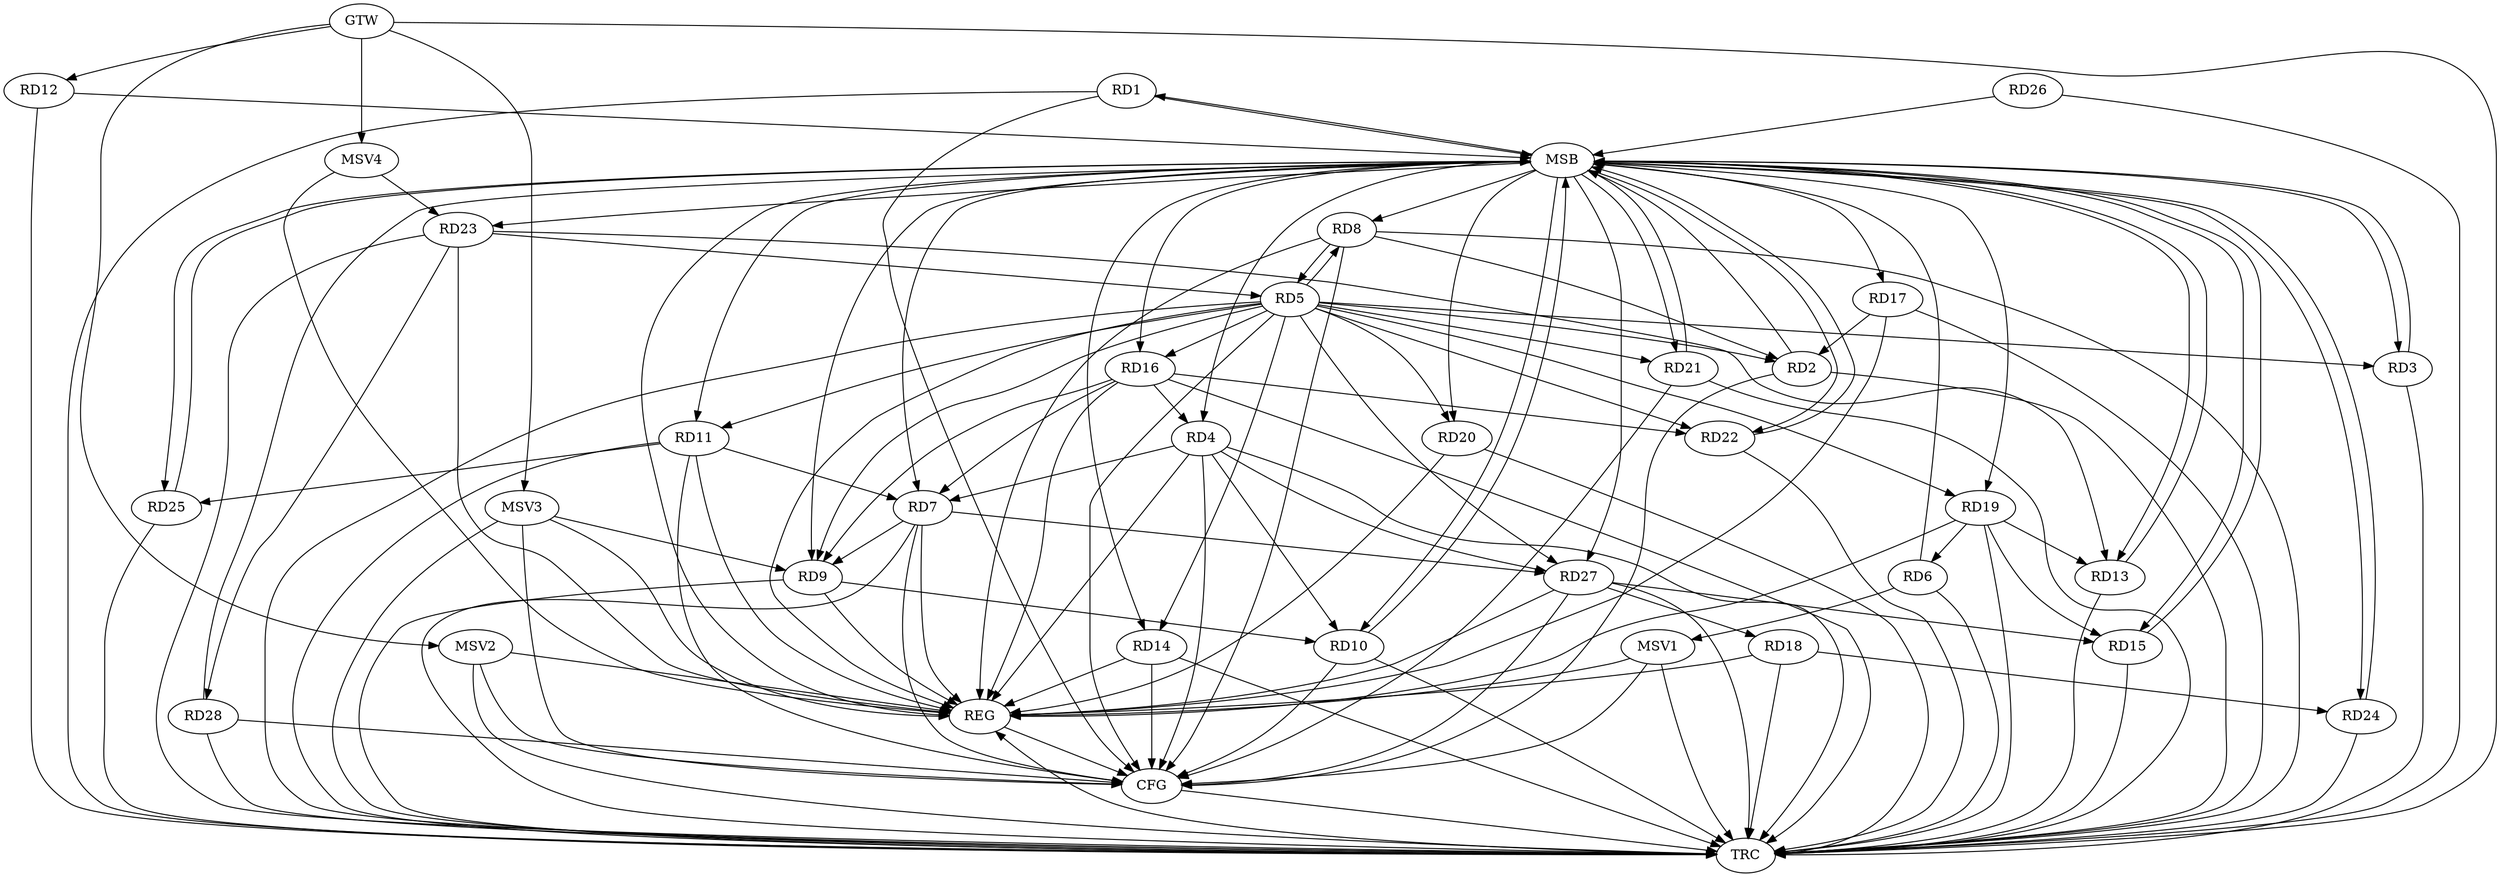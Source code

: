 strict digraph G {
  RD1 [ label="RD1" ];
  RD2 [ label="RD2" ];
  RD3 [ label="RD3" ];
  RD4 [ label="RD4" ];
  RD5 [ label="RD5" ];
  RD6 [ label="RD6" ];
  RD7 [ label="RD7" ];
  RD8 [ label="RD8" ];
  RD9 [ label="RD9" ];
  RD10 [ label="RD10" ];
  RD11 [ label="RD11" ];
  RD12 [ label="RD12" ];
  RD13 [ label="RD13" ];
  RD14 [ label="RD14" ];
  RD15 [ label="RD15" ];
  RD16 [ label="RD16" ];
  RD17 [ label="RD17" ];
  RD18 [ label="RD18" ];
  RD19 [ label="RD19" ];
  RD20 [ label="RD20" ];
  RD21 [ label="RD21" ];
  RD22 [ label="RD22" ];
  RD23 [ label="RD23" ];
  RD24 [ label="RD24" ];
  RD25 [ label="RD25" ];
  RD26 [ label="RD26" ];
  RD27 [ label="RD27" ];
  RD28 [ label="RD28" ];
  GTW [ label="GTW" ];
  REG [ label="REG" ];
  MSB [ label="MSB" ];
  CFG [ label="CFG" ];
  TRC [ label="TRC" ];
  MSV1 [ label="MSV1" ];
  MSV2 [ label="MSV2" ];
  MSV3 [ label="MSV3" ];
  MSV4 [ label="MSV4" ];
  RD5 -> RD2;
  RD8 -> RD2;
  RD17 -> RD2;
  RD4 -> RD7;
  RD4 -> RD10;
  RD16 -> RD4;
  RD4 -> RD27;
  RD8 -> RD5;
  RD5 -> RD9;
  RD5 -> RD20;
  RD5 -> RD22;
  RD23 -> RD5;
  RD5 -> RD27;
  RD19 -> RD6;
  RD7 -> RD9;
  RD11 -> RD7;
  RD16 -> RD7;
  RD7 -> RD27;
  RD9 -> RD10;
  RD16 -> RD9;
  RD11 -> RD25;
  RD19 -> RD13;
  RD23 -> RD13;
  RD19 -> RD15;
  RD27 -> RD15;
  RD16 -> RD22;
  RD18 -> RD24;
  RD27 -> RD18;
  RD23 -> RD28;
  GTW -> RD12;
  RD4 -> REG;
  RD5 -> REG;
  RD7 -> REG;
  RD8 -> REG;
  RD9 -> REG;
  RD11 -> REG;
  RD14 -> REG;
  RD16 -> REG;
  RD17 -> REG;
  RD18 -> REG;
  RD19 -> REG;
  RD20 -> REG;
  RD23 -> REG;
  RD27 -> REG;
  RD1 -> MSB;
  MSB -> RD4;
  MSB -> RD15;
  MSB -> RD17;
  MSB -> RD22;
  MSB -> REG;
  RD2 -> MSB;
  RD3 -> MSB;
  MSB -> RD19;
  MSB -> RD20;
  MSB -> RD25;
  MSB -> RD27;
  RD6 -> MSB;
  MSB -> RD13;
  RD10 -> MSB;
  MSB -> RD16;
  RD12 -> MSB;
  MSB -> RD3;
  MSB -> RD21;
  RD13 -> MSB;
  MSB -> RD1;
  MSB -> RD10;
  MSB -> RD24;
  RD15 -> MSB;
  MSB -> RD23;
  RD21 -> MSB;
  RD22 -> MSB;
  RD24 -> MSB;
  MSB -> RD9;
  MSB -> RD11;
  MSB -> RD14;
  RD25 -> MSB;
  MSB -> RD8;
  RD26 -> MSB;
  MSB -> RD7;
  RD28 -> MSB;
  RD14 -> CFG;
  RD10 -> CFG;
  RD4 -> CFG;
  RD8 -> CFG;
  RD1 -> CFG;
  RD11 -> CFG;
  RD2 -> CFG;
  RD28 -> CFG;
  RD21 -> CFG;
  RD7 -> CFG;
  RD5 -> CFG;
  RD27 -> CFG;
  REG -> CFG;
  RD1 -> TRC;
  RD2 -> TRC;
  RD3 -> TRC;
  RD4 -> TRC;
  RD5 -> TRC;
  RD6 -> TRC;
  RD7 -> TRC;
  RD8 -> TRC;
  RD9 -> TRC;
  RD10 -> TRC;
  RD11 -> TRC;
  RD12 -> TRC;
  RD13 -> TRC;
  RD14 -> TRC;
  RD15 -> TRC;
  RD16 -> TRC;
  RD17 -> TRC;
  RD18 -> TRC;
  RD19 -> TRC;
  RD20 -> TRC;
  RD21 -> TRC;
  RD22 -> TRC;
  RD23 -> TRC;
  RD24 -> TRC;
  RD25 -> TRC;
  RD26 -> TRC;
  RD27 -> TRC;
  RD28 -> TRC;
  GTW -> TRC;
  CFG -> TRC;
  TRC -> REG;
  RD5 -> RD8;
  RD5 -> RD14;
  RD5 -> RD16;
  RD5 -> RD19;
  RD5 -> RD21;
  RD5 -> RD11;
  RD5 -> RD3;
  RD6 -> MSV1;
  MSV1 -> REG;
  MSV1 -> TRC;
  MSV1 -> CFG;
  GTW -> MSV2;
  MSV2 -> REG;
  MSV2 -> TRC;
  MSV2 -> CFG;
  MSV3 -> RD9;
  GTW -> MSV3;
  MSV3 -> REG;
  MSV3 -> TRC;
  MSV3 -> CFG;
  MSV4 -> RD23;
  GTW -> MSV4;
  MSV4 -> REG;
}
